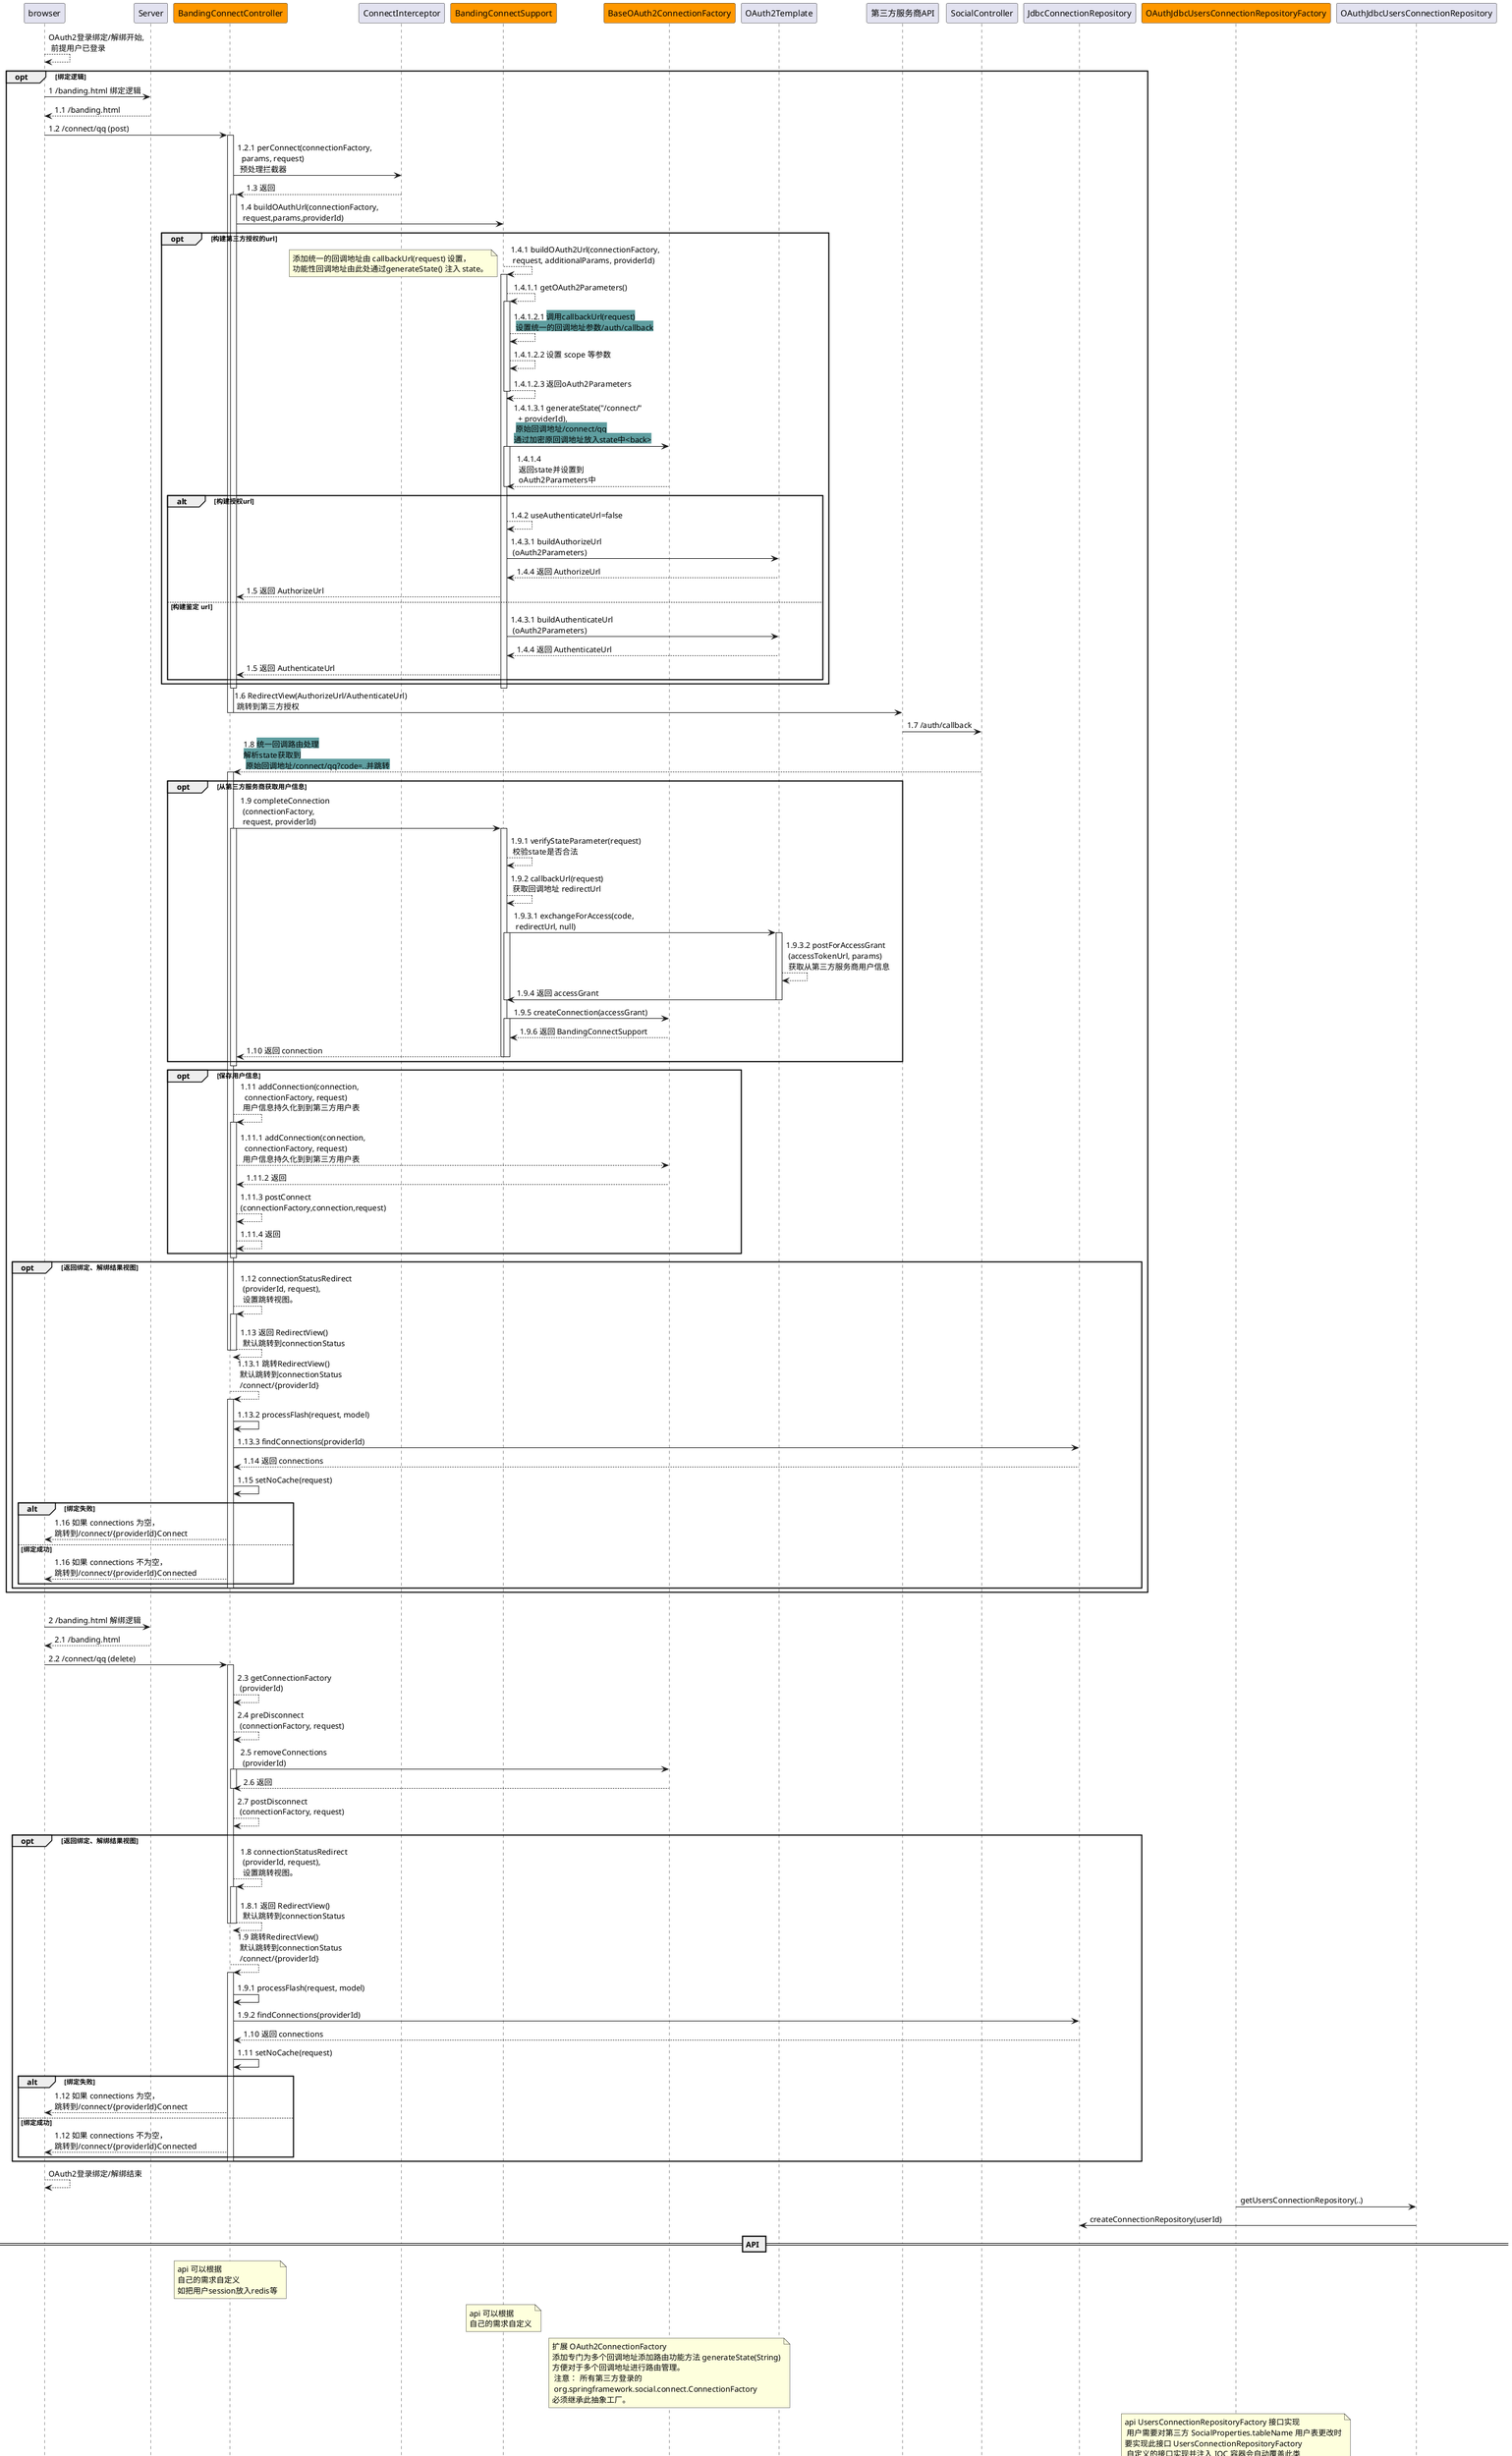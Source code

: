 @startuml

browser --> browser: OAuth2登录绑定/解绑开始,\n 前提用户已登录

opt 绑定逻辑
browser -> Server: 1 /banding.html 绑定逻辑
Server --> browser: 1.1 /banding.html
participant BandingConnectController #ff9800
browser -> BandingConnectController: 1.2 /connect/qq (post)
activate BandingConnectController
BandingConnectController -> ConnectInterceptor: 1.2.1 perConnect(connectionFactory,\n  params, request)\n 预处理拦截器
ConnectInterceptor --> BandingConnectController: 1.3 返回
participant BandingConnectSupport #ff9800
activate BandingConnectController
BandingConnectController -> BandingConnectSupport: 1.4 buildOAuthUrl(connectionFactory,\n request,params,providerId)
opt 构建第三方授权的url
BandingConnectSupport --> BandingConnectSupport: 1.4.1 buildOAuth2Url(connectionFactory,\n request, additionalParams, providerId)
activate BandingConnectSupport
note left : 添加统一的回调地址由 callbackUrl(request) 设置，\n功能性回调地址由此处通过generateState() 注入 state。
BandingConnectSupport --> BandingConnectSupport: 1.4.1.1 getOAuth2Parameters()
activate BandingConnectSupport
BandingConnectSupport --> BandingConnectSupport: 1.4.1.2.1 <back:cadetblue>调用callbackUrl(request)</back>\n <back:cadetblue>设置统一的回调地址参数/auth/callback</back>
BandingConnectSupport --> BandingConnectSupport: 1.4.1.2.2 设置 scope 等参数
BandingConnectSupport --> BandingConnectSupport: 1.4.1.2.3 返回oAuth2Parameters
deactivate BandingConnectSupport
participant BaseOAuth2ConnectionFactory #ff9800
BandingConnectSupport -> BaseOAuth2ConnectionFactory: 1.4.1.3.1 generateState("/connect/"\n  + providerId),\n <back:cadetblue>原始回调地址/connect/qq</back>\n<back:cadetblue>通过加密原回调地址放入state中<back>
activate BandingConnectSupport
BaseOAuth2ConnectionFactory --> BandingConnectSupport: 1.4.1.4 \n 返回state并设置到\n oAuth2Parameters中
deactivate BandingConnectSupport
alt 构建授权url
BandingConnectSupport --> BandingConnectSupport: 1.4.2 useAuthenticateUrl=false
BandingConnectSupport -> OAuth2Template: 1.4.3.1 buildAuthorizeUrl\n (oAuth2Parameters)
OAuth2Template --> BandingConnectSupport: 1.4.4 返回 AuthorizeUrl
BandingConnectSupport --> BandingConnectController: 1.5 返回 AuthorizeUrl
else 构建鉴定 url
BandingConnectSupport -> OAuth2Template: 1.4.3.1 buildAuthenticateUrl\n (oAuth2Parameters)
OAuth2Template --> BandingConnectSupport: 1.4.4 返回 AuthenticateUrl
BandingConnectSupport --> BandingConnectController: 1.5 返回 AuthenticateUrl
end
end
deactivate BandingConnectSupport
deactivate BandingConnectController
BandingConnectController -> 第三方服务商API: 1.6 RedirectView(AuthorizeUrl/AuthenticateUrl)\n 跳转到第三方授权
deactivate BandingConnectController
第三方服务商API -> SocialController: 1.7 /auth/callback
SocialController --> BandingConnectController: 1.8 <back:cadetblue>统一回调路由处理</back>\n<back:cadetblue>解析state获取到</back>\n <back:cadetblue>原始回调地址/connect/qq?code=..并跳转</back>
activate BandingConnectController
opt 从第三方服务商获取用户信息
BandingConnectController -> BandingConnectSupport: 1.9 completeConnection\n (connectionFactory,\n request, providerId)
activate BandingConnectController
activate BandingConnectSupport
BandingConnectSupport --> BandingConnectSupport: 1.9.1 verifyStateParameter(request) \n 校验state是否合法
BandingConnectSupport --> BandingConnectSupport: 1.9.2 callbackUrl(request)\n 获取回调地址 redirectUrl
BandingConnectSupport -> OAuth2Template: 1.9.3.1 exchangeForAccess(code,\n redirectUrl, null)
activate BandingConnectSupport
activate OAuth2Template
OAuth2Template --> OAuth2Template: 1.9.3.2 postForAccessGrant\n (accessTokenUrl, params)\n 获取从第三方服务商用户信息
OAuth2Template -> BandingConnectSupport: 1.9.4 返回 accessGrant
deactivate OAuth2Template
deactivate BandingConnectSupport
BandingConnectSupport -> BaseOAuth2ConnectionFactory: 1.9.5 createConnection(accessGrant)
activate BandingConnectSupport
BaseOAuth2ConnectionFactory --> BandingConnectSupport: 1.9.6 返回 BandingConnectSupport
BandingConnectSupport --> BandingConnectController: 1.10 返回 connection
deactivate BandingConnectSupport
deactivate BandingConnectSupport
end
deactivate BandingConnectController
opt 保存用户信息
BandingConnectController --> BandingConnectController: 1.11 addConnection(connection,\n  connectionFactory, request)\n 用户信息持久化到到第三方用户表
activate BandingConnectController
BandingConnectController --> BaseOAuth2ConnectionFactory: 1.11.1 addConnection(connection,\n  connectionFactory, request)\n 用户信息持久化到到第三方用户表
BaseOAuth2ConnectionFactory --> BandingConnectController: 1.11.2 返回
BandingConnectController --> BandingConnectController: 1.11.3 postConnect\n(connectionFactory,connection,request)
BandingConnectController --> BandingConnectController: 1.11.4 返回
end
deactivate BandingConnectController
opt 返回绑定、解绑结果视图
BandingConnectController --> BandingConnectController: 1.12 connectionStatusRedirect\n (providerId, request),\n 设置跳转视图。
activate BandingConnectController
BandingConnectController --> BandingConnectController: 1.13 返回 RedirectView()\n 默认跳转到connectionStatus
deactivate BandingConnectController
deactivate BandingConnectController
BandingConnectController --> BandingConnectController: 1.13.1 跳转RedirectView()\n 默认跳转到connectionStatus\n /connect/{providerId}
activate BandingConnectController
BandingConnectController -> BandingConnectController: 1.13.2 processFlash(request, model)
BandingConnectController -> JdbcConnectionRepository: 1.13.3 findConnections(providerId)
JdbcConnectionRepository --> BandingConnectController: 1.14 返回 connections
BandingConnectController -> BandingConnectController: 1.15 setNoCache(request)
alt 绑定失败
BandingConnectController --> browser: 1.16 如果 connections 为空，\n跳转到/connect/{providerId}Connect
else 绑定成功
BandingConnectController --> browser: 1.16 如果 connections 不为空，\n跳转到/connect/{providerId}Connected
end
deactivate BandingConnectController
end
end
opt 解绑逻辑
browser -> Server: 2 /banding.html 解绑逻辑
Server --> browser: 2.1 /banding.html
browser -> BandingConnectController: 2.2 /connect/qq (delete)
activate BandingConnectController
BandingConnectController --> BandingConnectController: 2.3 getConnectionFactory\n (providerId)
BandingConnectController --> BandingConnectController: 2.4 preDisconnect\n (connectionFactory, request)
BandingConnectController -> BaseOAuth2ConnectionFactory: 2.5 removeConnections\n (providerId)
activate BandingConnectController
BaseOAuth2ConnectionFactory --> BandingConnectController: 2.6 返回
deactivate BandingConnectController
BandingConnectController --> BandingConnectController: 2.7 postDisconnect\n (connectionFactory, request)

opt 返回绑定、解绑结果视图
BandingConnectController --> BandingConnectController: 1.8 connectionStatusRedirect\n (providerId, request),\n 设置跳转视图。
activate BandingConnectController
BandingConnectController --> BandingConnectController: 1.8.1 返回 RedirectView()\n 默认跳转到connectionStatus
deactivate BandingConnectController
deactivate BandingConnectController
BandingConnectController --> BandingConnectController: 1.9 跳转RedirectView()\n 默认跳转到connectionStatus\n /connect/{providerId}
activate BandingConnectController
BandingConnectController -> BandingConnectController: 1.9.1 processFlash(request, model)
BandingConnectController -> JdbcConnectionRepository: 1.9.2 findConnections(providerId)
JdbcConnectionRepository --> BandingConnectController: 1.10 返回 connections
BandingConnectController -> BandingConnectController: 1.11 setNoCache(request)
alt 绑定失败
BandingConnectController --> browser: 1.12 如果 connections 为空，\n跳转到/connect/{providerId}Connect
else 绑定成功
BandingConnectController --> browser: 1.12 如果 connections 不为空，\n跳转到/connect/{providerId}Connected
end
deactivate BandingConnectController
end

browser --> browser: OAuth2登录绑定/解绑结束

participant OAuthJdbcUsersConnectionRepositoryFactory #ff9800
OAuthJdbcUsersConnectionRepositoryFactory -> OAuthJdbcUsersConnectionRepository: getUsersConnectionRepository(..)
OAuthJdbcUsersConnectionRepository -> JdbcConnectionRepository: createConnectionRepository(userId)

== API ==
note over BandingConnectController: api 可以根据\n自己的需求自定义\n如把用户session放入redis等
note over BandingConnectSupport: api 可以根据\n自己的需求自定义
note over BaseOAuth2ConnectionFactory: 扩展 OAuth2ConnectionFactory\n添加专门为多个回调地址添加路由功能方法 generateState(String)\n方便对于多个回调地址进行路由管理。\n 注意： 所有第三方登录的\n org.springframework.social.connect.ConnectionFactory\n必须继承此抽象工厂。
note over OAuthJdbcUsersConnectionRepositoryFactory: api UsersConnectionRepositoryFactory 接口实现\n 用户需要对第三方 SocialProperties.tableName 用户表更改时\n要实现此接口 UsersConnectionRepositoryFactory\n 自定义的接口实现并注入 IOC 容器会自动覆盖此类

@enduml